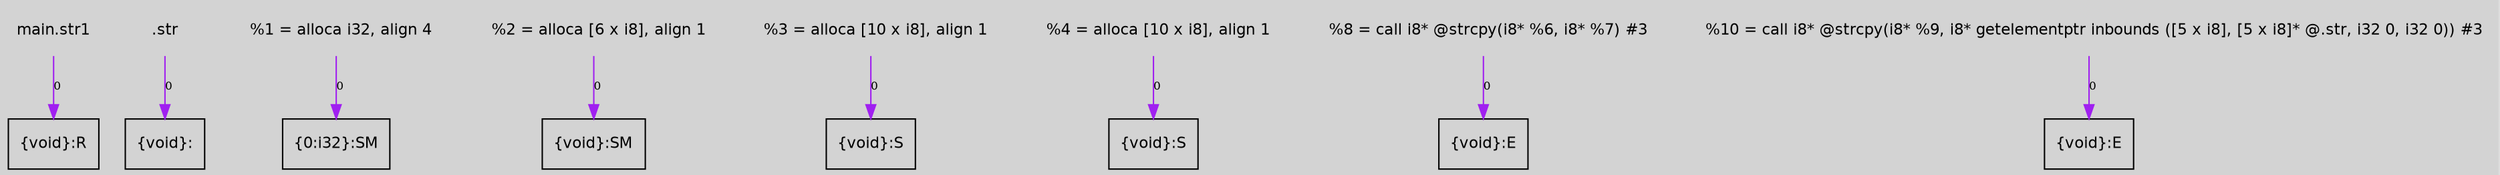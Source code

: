 digraph unnamed {
	graph [center=true, ratio=true, bgcolor=lightgray, fontname=Helvetica];
	node  [fontname=Helvetica, fontsize=11];

	Node0x17c7900 [shape=record,label="{\{void\}:R}"];
	Node0x17c81b0 [shape=record,label="{\{void\}:}"];
	Node0x17c8240 [shape=record,label="{\{0:i32\}:SM}"];
	Node0x17c8340 [shape=record,label="{\{void\}:SM}"];
	Node0x17c8440 [shape=record,label="{\{void\}:S}"];
	Node0x17c85d0 [shape=record,label="{\{void\}:S}"];
	Node0x17c9fa0 [shape=record,label="{\{void\}:E}"];
	Node0x17ca0a0 [shape=record,label="{\{void\}:E}"];
	Node0x17b31f8 [shape=plaintext, label ="  %3 = alloca [10 x i8], align 1"];
	Node0x17b31f8 -> Node0x17c8440[arrowtail=tee,label="0",fontsize=8,color=purple];
	Node0x17b1c28 [shape=plaintext, label ="main.str1"];
	Node0x17b1c28 -> Node0x17c7900[arrowtail=tee,label="0",fontsize=8,color=purple];
	Node0x17b3168 [shape=plaintext, label ="  %2 = alloca [6 x i8], align 1"];
	Node0x17b3168 -> Node0x17c8340[arrowtail=tee,label="0",fontsize=8,color=purple];
	Node0x17b2628 [shape=plaintext, label =".str"];
	Node0x17b2628 -> Node0x17c81b0[arrowtail=tee,label="0",fontsize=8,color=purple];
	Node0x17b4168 [shape=plaintext, label ="  %10 = call i8* @strcpy(i8* %9, i8* getelementptr inbounds ([5 x i8], [5 x i8]* @.str, i32 0, i32 0)) #3"];
	Node0x17b4168 -> Node0x17ca0a0[arrowtail=tee,label="0",fontsize=8,color=purple];
	Node0x17b3e88 [shape=plaintext, label ="  %8 = call i8* @strcpy(i8* %6, i8* %7) #3"];
	Node0x17b3e88 -> Node0x17c9fa0[arrowtail=tee,label="0",fontsize=8,color=purple];
	Node0x17b2ad8 [shape=plaintext, label ="  %1 = alloca i32, align 4"];
	Node0x17b2ad8 -> Node0x17c8240[arrowtail=tee,label="0",fontsize=8,color=purple];
	Node0x17b3258 [shape=plaintext, label ="  %4 = alloca [10 x i8], align 1"];
	Node0x17b3258 -> Node0x17c85d0[arrowtail=tee,label="0",fontsize=8,color=purple];
}

